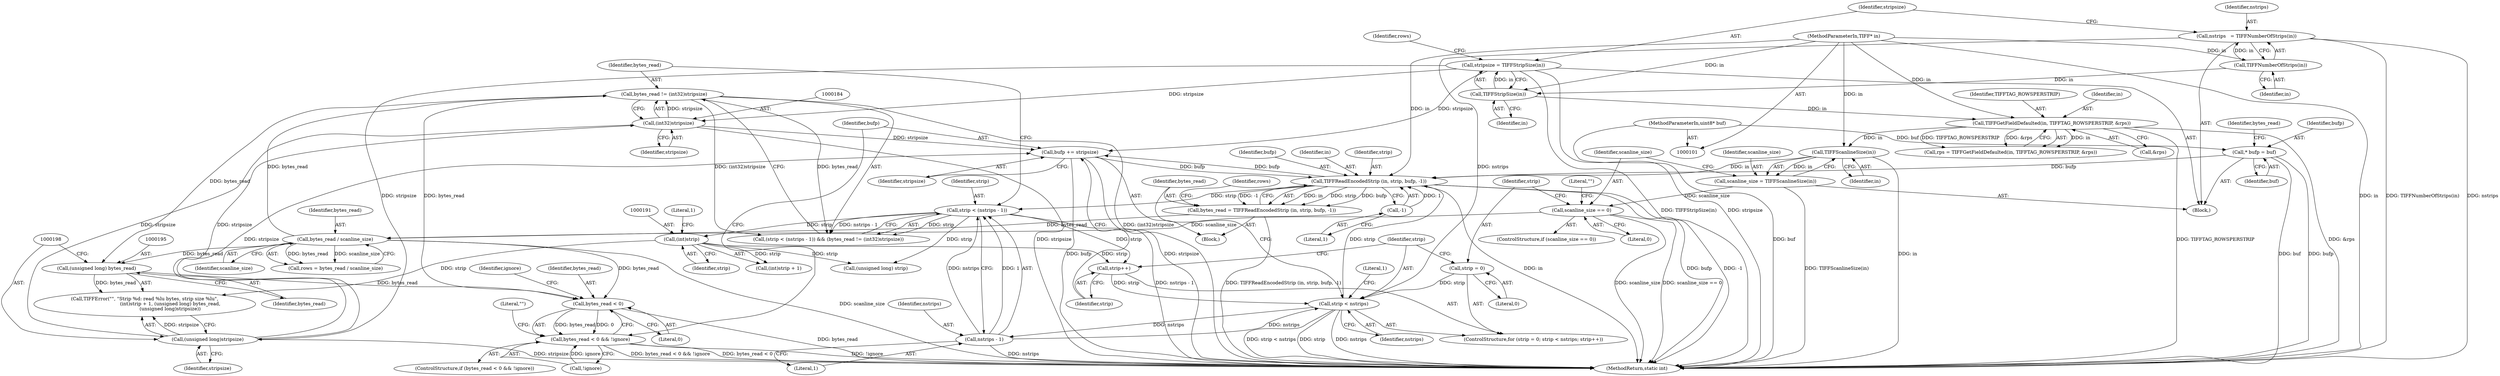 digraph "0_libtiff_9657bbe3cdce4aaa90e07d50c1c70ae52da0ba6a@API" {
"1000202" [label="(Call,bytes_read < 0)"];
"1000181" [label="(Call,bytes_read != (int32)stripsize)"];
"1000171" [label="(Call,bytes_read / scanline_size)"];
"1000161" [label="(Call,bytes_read = TIFFReadEncodedStrip (in, strip, bufp, -1))"];
"1000163" [label="(Call,TIFFReadEncodedStrip (in, strip, bufp, -1))"];
"1000139" [label="(Call,TIFFScanlineSize(in))"];
"1000131" [label="(Call,TIFFGetFieldDefaulted(in, TIFFTAG_ROWSPERSTRIP, &rps))"];
"1000122" [label="(Call,TIFFStripSize(in))"];
"1000117" [label="(Call,TIFFNumberOfStrips(in))"];
"1000102" [label="(MethodParameterIn,TIFF* in)"];
"1000155" [label="(Call,strip < nstrips)"];
"1000158" [label="(Call,strip++)"];
"1000176" [label="(Call,strip < (nstrips - 1))"];
"1000178" [label="(Call,nstrips - 1)"];
"1000190" [label="(Call,(int)strip)"];
"1000152" [label="(Call,strip = 0)"];
"1000115" [label="(Call,nstrips   = TIFFNumberOfStrips(in))"];
"1000106" [label="(Call,* bufp = buf)"];
"1000103" [label="(MethodParameterIn,uint8* buf)"];
"1000219" [label="(Call,bufp += stripsize)"];
"1000183" [label="(Call,(int32)stripsize)"];
"1000120" [label="(Call,stripsize = TIFFStripSize(in))"];
"1000197" [label="(Call,(unsigned long)stripsize)"];
"1000167" [label="(Call,-1)"];
"1000142" [label="(Call,scanline_size == 0)"];
"1000137" [label="(Call,scanline_size = TIFFScanlineSize(in))"];
"1000194" [label="(Call,(unsigned long) bytes_read)"];
"1000201" [label="(Call,bytes_read < 0 && !ignore)"];
"1000131" [label="(Call,TIFFGetFieldDefaulted(in, TIFFTAG_ROWSPERSTRIP, &rps))"];
"1000171" [label="(Call,bytes_read / scanline_size)"];
"1000107" [label="(Identifier,bufp)"];
"1000102" [label="(MethodParameterIn,TIFF* in)"];
"1000141" [label="(ControlStructure,if (scanline_size == 0))"];
"1000206" [label="(Identifier,ignore)"];
"1000186" [label="(Call,TIFFError(\"\", \"Strip %d: read %lu bytes, strip size %lu\",\n                                  (int)strip + 1, (unsigned long) bytes_read,\n                                  (unsigned long)stripsize))"];
"1000199" [label="(Identifier,stripsize)"];
"1000202" [label="(Call,bytes_read < 0)"];
"1000151" [label="(ControlStructure,for (strip = 0; strip < nstrips; strip++))"];
"1000176" [label="(Call,strip < (nstrips - 1))"];
"1000172" [label="(Identifier,bytes_read)"];
"1000209" [label="(Literal,\"\")"];
"1000122" [label="(Call,TIFFStripSize(in))"];
"1000167" [label="(Call,-1)"];
"1000196" [label="(Identifier,bytes_read)"];
"1000192" [label="(Identifier,strip)"];
"1000168" [label="(Literal,1)"];
"1000103" [label="(MethodParameterIn,uint8* buf)"];
"1000177" [label="(Identifier,strip)"];
"1000144" [label="(Literal,0)"];
"1000194" [label="(Call,(unsigned long) bytes_read)"];
"1000137" [label="(Call,scanline_size = TIFFScanlineSize(in))"];
"1000155" [label="(Call,strip < nstrips)"];
"1000143" [label="(Identifier,scanline_size)"];
"1000161" [label="(Call,bytes_read = TIFFReadEncodedStrip (in, strip, bufp, -1))"];
"1000164" [label="(Identifier,in)"];
"1000126" [label="(Identifier,rows)"];
"1000197" [label="(Call,(unsigned long)stripsize)"];
"1000159" [label="(Identifier,strip)"];
"1000204" [label="(Literal,0)"];
"1000219" [label="(Call,bufp += stripsize)"];
"1000162" [label="(Identifier,bytes_read)"];
"1000165" [label="(Identifier,strip)"];
"1000154" [label="(Literal,0)"];
"1000152" [label="(Call,strip = 0)"];
"1000153" [label="(Identifier,strip)"];
"1000121" [label="(Identifier,stripsize)"];
"1000160" [label="(Block,)"];
"1000120" [label="(Call,stripsize = TIFFStripSize(in))"];
"1000116" [label="(Identifier,nstrips)"];
"1000224" [label="(MethodReturn,static int)"];
"1000185" [label="(Identifier,stripsize)"];
"1000181" [label="(Call,bytes_read != (int32)stripsize)"];
"1000129" [label="(Call,rps = TIFFGetFieldDefaulted(in, TIFFTAG_ROWSPERSTRIP, &rps))"];
"1000142" [label="(Call,scanline_size == 0)"];
"1000183" [label="(Call,(int32)stripsize)"];
"1000190" [label="(Call,(int)strip)"];
"1000169" [label="(Call,rows = bytes_read / scanline_size)"];
"1000106" [label="(Call,* bufp = buf)"];
"1000134" [label="(Call,&rps)"];
"1000158" [label="(Call,strip++)"];
"1000166" [label="(Identifier,bufp)"];
"1000221" [label="(Identifier,stripsize)"];
"1000123" [label="(Identifier,in)"];
"1000147" [label="(Literal,\"\")"];
"1000193" [label="(Literal,1)"];
"1000220" [label="(Identifier,bufp)"];
"1000157" [label="(Identifier,nstrips)"];
"1000139" [label="(Call,TIFFScanlineSize(in))"];
"1000175" [label="(Call,(strip < (nstrips - 1)) && (bytes_read != (int32)stripsize))"];
"1000132" [label="(Identifier,in)"];
"1000108" [label="(Identifier,buf)"];
"1000200" [label="(ControlStructure,if (bytes_read < 0 && !ignore))"];
"1000201" [label="(Call,bytes_read < 0 && !ignore)"];
"1000179" [label="(Identifier,nstrips)"];
"1000178" [label="(Call,nstrips - 1)"];
"1000163" [label="(Call,TIFFReadEncodedStrip (in, strip, bufp, -1))"];
"1000118" [label="(Identifier,in)"];
"1000223" [label="(Literal,1)"];
"1000138" [label="(Identifier,scanline_size)"];
"1000180" [label="(Literal,1)"];
"1000140" [label="(Identifier,in)"];
"1000205" [label="(Call,!ignore)"];
"1000156" [label="(Identifier,strip)"];
"1000133" [label="(Identifier,TIFFTAG_ROWSPERSTRIP)"];
"1000203" [label="(Identifier,bytes_read)"];
"1000117" [label="(Call,TIFFNumberOfStrips(in))"];
"1000170" [label="(Identifier,rows)"];
"1000211" [label="(Call,(unsigned long) strip)"];
"1000173" [label="(Identifier,scanline_size)"];
"1000104" [label="(Block,)"];
"1000115" [label="(Call,nstrips   = TIFFNumberOfStrips(in))"];
"1000111" [label="(Identifier,bytes_read)"];
"1000189" [label="(Call,(int)strip + 1)"];
"1000182" [label="(Identifier,bytes_read)"];
"1000202" -> "1000201"  [label="AST: "];
"1000202" -> "1000204"  [label="CFG: "];
"1000203" -> "1000202"  [label="AST: "];
"1000204" -> "1000202"  [label="AST: "];
"1000206" -> "1000202"  [label="CFG: "];
"1000201" -> "1000202"  [label="CFG: "];
"1000202" -> "1000224"  [label="DDG: bytes_read"];
"1000202" -> "1000201"  [label="DDG: bytes_read"];
"1000202" -> "1000201"  [label="DDG: 0"];
"1000181" -> "1000202"  [label="DDG: bytes_read"];
"1000171" -> "1000202"  [label="DDG: bytes_read"];
"1000194" -> "1000202"  [label="DDG: bytes_read"];
"1000181" -> "1000175"  [label="AST: "];
"1000181" -> "1000183"  [label="CFG: "];
"1000182" -> "1000181"  [label="AST: "];
"1000183" -> "1000181"  [label="AST: "];
"1000175" -> "1000181"  [label="CFG: "];
"1000181" -> "1000224"  [label="DDG: (int32)stripsize"];
"1000181" -> "1000175"  [label="DDG: bytes_read"];
"1000181" -> "1000175"  [label="DDG: (int32)stripsize"];
"1000171" -> "1000181"  [label="DDG: bytes_read"];
"1000183" -> "1000181"  [label="DDG: stripsize"];
"1000181" -> "1000194"  [label="DDG: bytes_read"];
"1000171" -> "1000169"  [label="AST: "];
"1000171" -> "1000173"  [label="CFG: "];
"1000172" -> "1000171"  [label="AST: "];
"1000173" -> "1000171"  [label="AST: "];
"1000169" -> "1000171"  [label="CFG: "];
"1000171" -> "1000224"  [label="DDG: scanline_size"];
"1000171" -> "1000169"  [label="DDG: bytes_read"];
"1000171" -> "1000169"  [label="DDG: scanline_size"];
"1000161" -> "1000171"  [label="DDG: bytes_read"];
"1000142" -> "1000171"  [label="DDG: scanline_size"];
"1000171" -> "1000194"  [label="DDG: bytes_read"];
"1000161" -> "1000160"  [label="AST: "];
"1000161" -> "1000163"  [label="CFG: "];
"1000162" -> "1000161"  [label="AST: "];
"1000163" -> "1000161"  [label="AST: "];
"1000170" -> "1000161"  [label="CFG: "];
"1000161" -> "1000224"  [label="DDG: TIFFReadEncodedStrip (in, strip, bufp, -1)"];
"1000163" -> "1000161"  [label="DDG: in"];
"1000163" -> "1000161"  [label="DDG: strip"];
"1000163" -> "1000161"  [label="DDG: bufp"];
"1000163" -> "1000161"  [label="DDG: -1"];
"1000163" -> "1000167"  [label="CFG: "];
"1000164" -> "1000163"  [label="AST: "];
"1000165" -> "1000163"  [label="AST: "];
"1000166" -> "1000163"  [label="AST: "];
"1000167" -> "1000163"  [label="AST: "];
"1000163" -> "1000224"  [label="DDG: in"];
"1000163" -> "1000224"  [label="DDG: bufp"];
"1000163" -> "1000224"  [label="DDG: -1"];
"1000139" -> "1000163"  [label="DDG: in"];
"1000102" -> "1000163"  [label="DDG: in"];
"1000155" -> "1000163"  [label="DDG: strip"];
"1000106" -> "1000163"  [label="DDG: bufp"];
"1000219" -> "1000163"  [label="DDG: bufp"];
"1000167" -> "1000163"  [label="DDG: 1"];
"1000163" -> "1000176"  [label="DDG: strip"];
"1000163" -> "1000219"  [label="DDG: bufp"];
"1000139" -> "1000137"  [label="AST: "];
"1000139" -> "1000140"  [label="CFG: "];
"1000140" -> "1000139"  [label="AST: "];
"1000137" -> "1000139"  [label="CFG: "];
"1000139" -> "1000224"  [label="DDG: in"];
"1000139" -> "1000137"  [label="DDG: in"];
"1000131" -> "1000139"  [label="DDG: in"];
"1000102" -> "1000139"  [label="DDG: in"];
"1000131" -> "1000129"  [label="AST: "];
"1000131" -> "1000134"  [label="CFG: "];
"1000132" -> "1000131"  [label="AST: "];
"1000133" -> "1000131"  [label="AST: "];
"1000134" -> "1000131"  [label="AST: "];
"1000129" -> "1000131"  [label="CFG: "];
"1000131" -> "1000224"  [label="DDG: &rps"];
"1000131" -> "1000224"  [label="DDG: TIFFTAG_ROWSPERSTRIP"];
"1000131" -> "1000129"  [label="DDG: in"];
"1000131" -> "1000129"  [label="DDG: TIFFTAG_ROWSPERSTRIP"];
"1000131" -> "1000129"  [label="DDG: &rps"];
"1000122" -> "1000131"  [label="DDG: in"];
"1000102" -> "1000131"  [label="DDG: in"];
"1000122" -> "1000120"  [label="AST: "];
"1000122" -> "1000123"  [label="CFG: "];
"1000123" -> "1000122"  [label="AST: "];
"1000120" -> "1000122"  [label="CFG: "];
"1000122" -> "1000120"  [label="DDG: in"];
"1000117" -> "1000122"  [label="DDG: in"];
"1000102" -> "1000122"  [label="DDG: in"];
"1000117" -> "1000115"  [label="AST: "];
"1000117" -> "1000118"  [label="CFG: "];
"1000118" -> "1000117"  [label="AST: "];
"1000115" -> "1000117"  [label="CFG: "];
"1000117" -> "1000115"  [label="DDG: in"];
"1000102" -> "1000117"  [label="DDG: in"];
"1000102" -> "1000101"  [label="AST: "];
"1000102" -> "1000224"  [label="DDG: in"];
"1000155" -> "1000151"  [label="AST: "];
"1000155" -> "1000157"  [label="CFG: "];
"1000156" -> "1000155"  [label="AST: "];
"1000157" -> "1000155"  [label="AST: "];
"1000162" -> "1000155"  [label="CFG: "];
"1000223" -> "1000155"  [label="CFG: "];
"1000155" -> "1000224"  [label="DDG: strip"];
"1000155" -> "1000224"  [label="DDG: nstrips"];
"1000155" -> "1000224"  [label="DDG: strip < nstrips"];
"1000158" -> "1000155"  [label="DDG: strip"];
"1000152" -> "1000155"  [label="DDG: strip"];
"1000178" -> "1000155"  [label="DDG: nstrips"];
"1000115" -> "1000155"  [label="DDG: nstrips"];
"1000155" -> "1000178"  [label="DDG: nstrips"];
"1000158" -> "1000151"  [label="AST: "];
"1000158" -> "1000159"  [label="CFG: "];
"1000159" -> "1000158"  [label="AST: "];
"1000156" -> "1000158"  [label="CFG: "];
"1000176" -> "1000158"  [label="DDG: strip"];
"1000190" -> "1000158"  [label="DDG: strip"];
"1000176" -> "1000175"  [label="AST: "];
"1000176" -> "1000178"  [label="CFG: "];
"1000177" -> "1000176"  [label="AST: "];
"1000178" -> "1000176"  [label="AST: "];
"1000182" -> "1000176"  [label="CFG: "];
"1000175" -> "1000176"  [label="CFG: "];
"1000176" -> "1000224"  [label="DDG: nstrips - 1"];
"1000176" -> "1000175"  [label="DDG: strip"];
"1000176" -> "1000175"  [label="DDG: nstrips - 1"];
"1000178" -> "1000176"  [label="DDG: nstrips"];
"1000178" -> "1000176"  [label="DDG: 1"];
"1000176" -> "1000190"  [label="DDG: strip"];
"1000176" -> "1000211"  [label="DDG: strip"];
"1000178" -> "1000180"  [label="CFG: "];
"1000179" -> "1000178"  [label="AST: "];
"1000180" -> "1000178"  [label="AST: "];
"1000178" -> "1000224"  [label="DDG: nstrips"];
"1000190" -> "1000189"  [label="AST: "];
"1000190" -> "1000192"  [label="CFG: "];
"1000191" -> "1000190"  [label="AST: "];
"1000192" -> "1000190"  [label="AST: "];
"1000193" -> "1000190"  [label="CFG: "];
"1000190" -> "1000186"  [label="DDG: strip"];
"1000190" -> "1000189"  [label="DDG: strip"];
"1000190" -> "1000211"  [label="DDG: strip"];
"1000152" -> "1000151"  [label="AST: "];
"1000152" -> "1000154"  [label="CFG: "];
"1000153" -> "1000152"  [label="AST: "];
"1000154" -> "1000152"  [label="AST: "];
"1000156" -> "1000152"  [label="CFG: "];
"1000115" -> "1000104"  [label="AST: "];
"1000116" -> "1000115"  [label="AST: "];
"1000121" -> "1000115"  [label="CFG: "];
"1000115" -> "1000224"  [label="DDG: TIFFNumberOfStrips(in)"];
"1000115" -> "1000224"  [label="DDG: nstrips"];
"1000106" -> "1000104"  [label="AST: "];
"1000106" -> "1000108"  [label="CFG: "];
"1000107" -> "1000106"  [label="AST: "];
"1000108" -> "1000106"  [label="AST: "];
"1000111" -> "1000106"  [label="CFG: "];
"1000106" -> "1000224"  [label="DDG: buf"];
"1000106" -> "1000224"  [label="DDG: bufp"];
"1000103" -> "1000106"  [label="DDG: buf"];
"1000103" -> "1000101"  [label="AST: "];
"1000103" -> "1000224"  [label="DDG: buf"];
"1000219" -> "1000160"  [label="AST: "];
"1000219" -> "1000221"  [label="CFG: "];
"1000220" -> "1000219"  [label="AST: "];
"1000221" -> "1000219"  [label="AST: "];
"1000159" -> "1000219"  [label="CFG: "];
"1000219" -> "1000224"  [label="DDG: stripsize"];
"1000219" -> "1000224"  [label="DDG: bufp"];
"1000183" -> "1000219"  [label="DDG: stripsize"];
"1000120" -> "1000219"  [label="DDG: stripsize"];
"1000197" -> "1000219"  [label="DDG: stripsize"];
"1000183" -> "1000185"  [label="CFG: "];
"1000184" -> "1000183"  [label="AST: "];
"1000185" -> "1000183"  [label="AST: "];
"1000183" -> "1000224"  [label="DDG: stripsize"];
"1000120" -> "1000183"  [label="DDG: stripsize"];
"1000197" -> "1000183"  [label="DDG: stripsize"];
"1000183" -> "1000197"  [label="DDG: stripsize"];
"1000120" -> "1000104"  [label="AST: "];
"1000121" -> "1000120"  [label="AST: "];
"1000126" -> "1000120"  [label="CFG: "];
"1000120" -> "1000224"  [label="DDG: stripsize"];
"1000120" -> "1000224"  [label="DDG: TIFFStripSize(in)"];
"1000120" -> "1000197"  [label="DDG: stripsize"];
"1000197" -> "1000186"  [label="AST: "];
"1000197" -> "1000199"  [label="CFG: "];
"1000198" -> "1000197"  [label="AST: "];
"1000199" -> "1000197"  [label="AST: "];
"1000186" -> "1000197"  [label="CFG: "];
"1000197" -> "1000224"  [label="DDG: stripsize"];
"1000197" -> "1000186"  [label="DDG: stripsize"];
"1000167" -> "1000168"  [label="CFG: "];
"1000168" -> "1000167"  [label="AST: "];
"1000142" -> "1000141"  [label="AST: "];
"1000142" -> "1000144"  [label="CFG: "];
"1000143" -> "1000142"  [label="AST: "];
"1000144" -> "1000142"  [label="AST: "];
"1000147" -> "1000142"  [label="CFG: "];
"1000153" -> "1000142"  [label="CFG: "];
"1000142" -> "1000224"  [label="DDG: scanline_size == 0"];
"1000142" -> "1000224"  [label="DDG: scanline_size"];
"1000137" -> "1000142"  [label="DDG: scanline_size"];
"1000137" -> "1000104"  [label="AST: "];
"1000138" -> "1000137"  [label="AST: "];
"1000143" -> "1000137"  [label="CFG: "];
"1000137" -> "1000224"  [label="DDG: TIFFScanlineSize(in)"];
"1000194" -> "1000186"  [label="AST: "];
"1000194" -> "1000196"  [label="CFG: "];
"1000195" -> "1000194"  [label="AST: "];
"1000196" -> "1000194"  [label="AST: "];
"1000198" -> "1000194"  [label="CFG: "];
"1000194" -> "1000186"  [label="DDG: bytes_read"];
"1000201" -> "1000200"  [label="AST: "];
"1000201" -> "1000205"  [label="CFG: "];
"1000205" -> "1000201"  [label="AST: "];
"1000209" -> "1000201"  [label="CFG: "];
"1000220" -> "1000201"  [label="CFG: "];
"1000201" -> "1000224"  [label="DDG: !ignore"];
"1000201" -> "1000224"  [label="DDG: bytes_read < 0 && !ignore"];
"1000201" -> "1000224"  [label="DDG: bytes_read < 0"];
"1000205" -> "1000201"  [label="DDG: ignore"];
}
